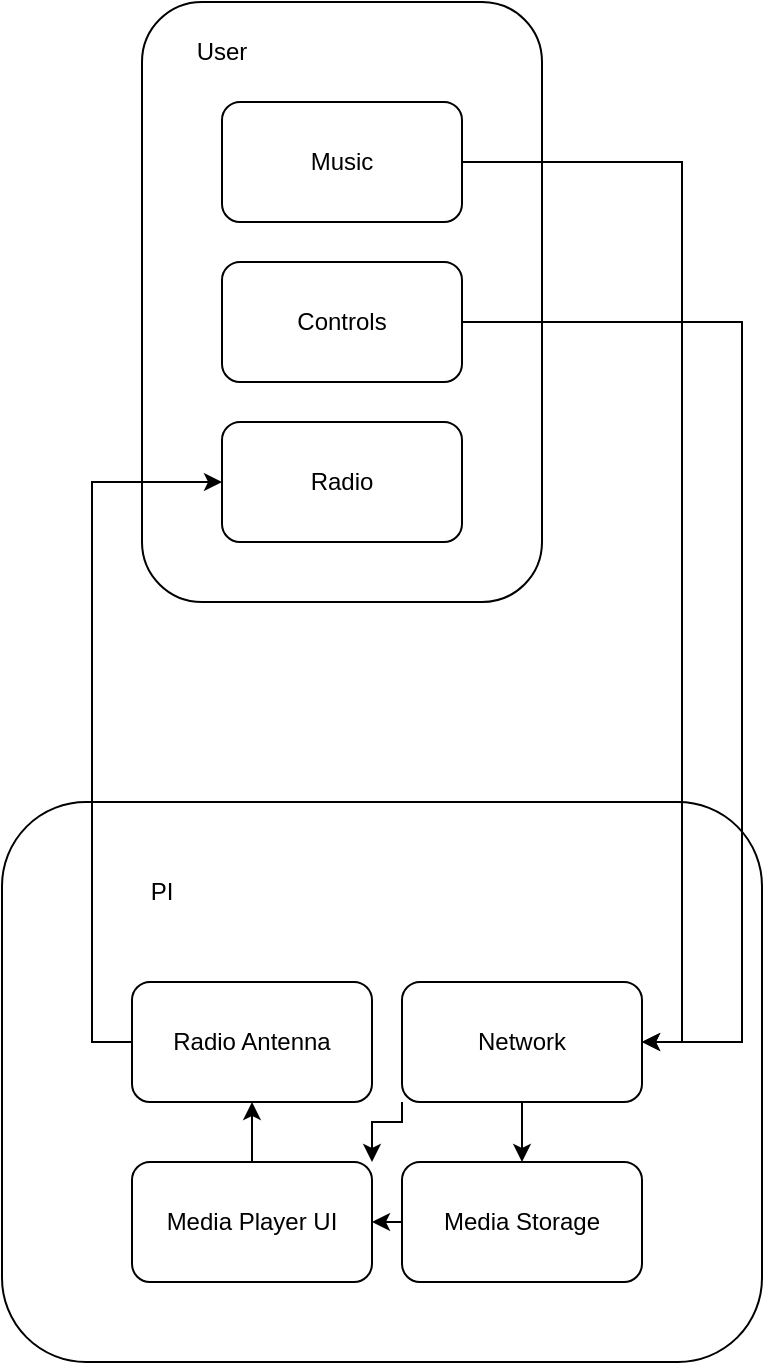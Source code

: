 <mxfile version="28.1.2">
  <diagram name="Page-1" id="mQpRiyvlkhfv8nWcyNSW">
    <mxGraphModel dx="1330" dy="754" grid="1" gridSize="10" guides="1" tooltips="1" connect="1" arrows="1" fold="1" page="1" pageScale="1" pageWidth="850" pageHeight="1100" math="0" shadow="0">
      <root>
        <mxCell id="0" />
        <mxCell id="1" parent="0" />
        <mxCell id="gXMHh6Qe1f1BEw0lNoKi-4" value="" style="rounded=1;whiteSpace=wrap;html=1;" vertex="1" parent="1">
          <mxGeometry x="310" y="80" width="200" height="300" as="geometry" />
        </mxCell>
        <mxCell id="gXMHh6Qe1f1BEw0lNoKi-10" value="" style="rounded=1;whiteSpace=wrap;html=1;" vertex="1" parent="1">
          <mxGeometry x="240" y="480" width="380" height="280" as="geometry" />
        </mxCell>
        <mxCell id="gXMHh6Qe1f1BEw0lNoKi-2" value="Radio" style="rounded=1;whiteSpace=wrap;html=1;" vertex="1" parent="1">
          <mxGeometry x="350" y="290" width="120" height="60" as="geometry" />
        </mxCell>
        <mxCell id="gXMHh6Qe1f1BEw0lNoKi-18" style="edgeStyle=orthogonalEdgeStyle;rounded=0;orthogonalLoop=1;jettySize=auto;html=1;exitX=0;exitY=0.5;exitDx=0;exitDy=0;entryX=1;entryY=0.5;entryDx=0;entryDy=0;" edge="1" parent="1" source="gXMHh6Qe1f1BEw0lNoKi-3" target="gXMHh6Qe1f1BEw0lNoKi-5">
          <mxGeometry relative="1" as="geometry" />
        </mxCell>
        <mxCell id="gXMHh6Qe1f1BEw0lNoKi-3" value="Media Storage" style="rounded=1;whiteSpace=wrap;html=1;" vertex="1" parent="1">
          <mxGeometry x="440" y="660" width="120" height="60" as="geometry" />
        </mxCell>
        <mxCell id="gXMHh6Qe1f1BEw0lNoKi-19" style="edgeStyle=orthogonalEdgeStyle;rounded=0;orthogonalLoop=1;jettySize=auto;html=1;exitX=0.5;exitY=0;exitDx=0;exitDy=0;entryX=0.5;entryY=1;entryDx=0;entryDy=0;" edge="1" parent="1" source="gXMHh6Qe1f1BEw0lNoKi-5" target="gXMHh6Qe1f1BEw0lNoKi-6">
          <mxGeometry relative="1" as="geometry" />
        </mxCell>
        <mxCell id="gXMHh6Qe1f1BEw0lNoKi-5" value="Media Player UI" style="rounded=1;whiteSpace=wrap;html=1;" vertex="1" parent="1">
          <mxGeometry x="305" y="660" width="120" height="60" as="geometry" />
        </mxCell>
        <mxCell id="gXMHh6Qe1f1BEw0lNoKi-20" style="edgeStyle=orthogonalEdgeStyle;rounded=0;orthogonalLoop=1;jettySize=auto;html=1;exitX=0;exitY=0.5;exitDx=0;exitDy=0;entryX=0;entryY=0.5;entryDx=0;entryDy=0;" edge="1" parent="1" source="gXMHh6Qe1f1BEw0lNoKi-6" target="gXMHh6Qe1f1BEw0lNoKi-2">
          <mxGeometry relative="1" as="geometry" />
        </mxCell>
        <mxCell id="gXMHh6Qe1f1BEw0lNoKi-6" value="Radio Antenna" style="rounded=1;whiteSpace=wrap;html=1;" vertex="1" parent="1">
          <mxGeometry x="305" y="570" width="120" height="60" as="geometry" />
        </mxCell>
        <mxCell id="gXMHh6Qe1f1BEw0lNoKi-16" style="edgeStyle=orthogonalEdgeStyle;rounded=0;orthogonalLoop=1;jettySize=auto;html=1;exitX=1;exitY=0.5;exitDx=0;exitDy=0;entryX=1;entryY=0.5;entryDx=0;entryDy=0;" edge="1" parent="1" source="gXMHh6Qe1f1BEw0lNoKi-7" target="gXMHh6Qe1f1BEw0lNoKi-9">
          <mxGeometry relative="1" as="geometry" />
        </mxCell>
        <mxCell id="gXMHh6Qe1f1BEw0lNoKi-7" value="Music" style="rounded=1;whiteSpace=wrap;html=1;" vertex="1" parent="1">
          <mxGeometry x="350" y="130" width="120" height="60" as="geometry" />
        </mxCell>
        <mxCell id="gXMHh6Qe1f1BEw0lNoKi-17" style="edgeStyle=orthogonalEdgeStyle;rounded=0;orthogonalLoop=1;jettySize=auto;html=1;exitX=0.5;exitY=1;exitDx=0;exitDy=0;entryX=0.5;entryY=0;entryDx=0;entryDy=0;" edge="1" parent="1" source="gXMHh6Qe1f1BEw0lNoKi-9" target="gXMHh6Qe1f1BEw0lNoKi-3">
          <mxGeometry relative="1" as="geometry" />
        </mxCell>
        <mxCell id="gXMHh6Qe1f1BEw0lNoKi-24" style="edgeStyle=orthogonalEdgeStyle;rounded=0;orthogonalLoop=1;jettySize=auto;html=1;exitX=0;exitY=1;exitDx=0;exitDy=0;entryX=1;entryY=0;entryDx=0;entryDy=0;" edge="1" parent="1" source="gXMHh6Qe1f1BEw0lNoKi-9" target="gXMHh6Qe1f1BEw0lNoKi-5">
          <mxGeometry relative="1" as="geometry">
            <Array as="points">
              <mxPoint x="440" y="640" />
              <mxPoint x="425" y="640" />
            </Array>
          </mxGeometry>
        </mxCell>
        <mxCell id="gXMHh6Qe1f1BEw0lNoKi-9" value="Network" style="rounded=1;whiteSpace=wrap;html=1;" vertex="1" parent="1">
          <mxGeometry x="440" y="570" width="120" height="60" as="geometry" />
        </mxCell>
        <mxCell id="gXMHh6Qe1f1BEw0lNoKi-21" style="edgeStyle=orthogonalEdgeStyle;rounded=0;orthogonalLoop=1;jettySize=auto;html=1;exitX=1;exitY=0.5;exitDx=0;exitDy=0;entryX=1;entryY=0.5;entryDx=0;entryDy=0;" edge="1" parent="1" source="gXMHh6Qe1f1BEw0lNoKi-11" target="gXMHh6Qe1f1BEw0lNoKi-9">
          <mxGeometry relative="1" as="geometry">
            <Array as="points">
              <mxPoint x="610" y="240" />
              <mxPoint x="610" y="600" />
            </Array>
          </mxGeometry>
        </mxCell>
        <mxCell id="gXMHh6Qe1f1BEw0lNoKi-11" value="Controls" style="rounded=1;whiteSpace=wrap;html=1;" vertex="1" parent="1">
          <mxGeometry x="350" y="210" width="120" height="60" as="geometry" />
        </mxCell>
        <mxCell id="gXMHh6Qe1f1BEw0lNoKi-13" value="User" style="text;html=1;align=center;verticalAlign=middle;whiteSpace=wrap;rounded=0;" vertex="1" parent="1">
          <mxGeometry x="320" y="90" width="60" height="30" as="geometry" />
        </mxCell>
        <mxCell id="gXMHh6Qe1f1BEw0lNoKi-14" value="PI" style="text;html=1;align=center;verticalAlign=middle;whiteSpace=wrap;rounded=0;" vertex="1" parent="1">
          <mxGeometry x="290" y="510" width="60" height="30" as="geometry" />
        </mxCell>
      </root>
    </mxGraphModel>
  </diagram>
</mxfile>
